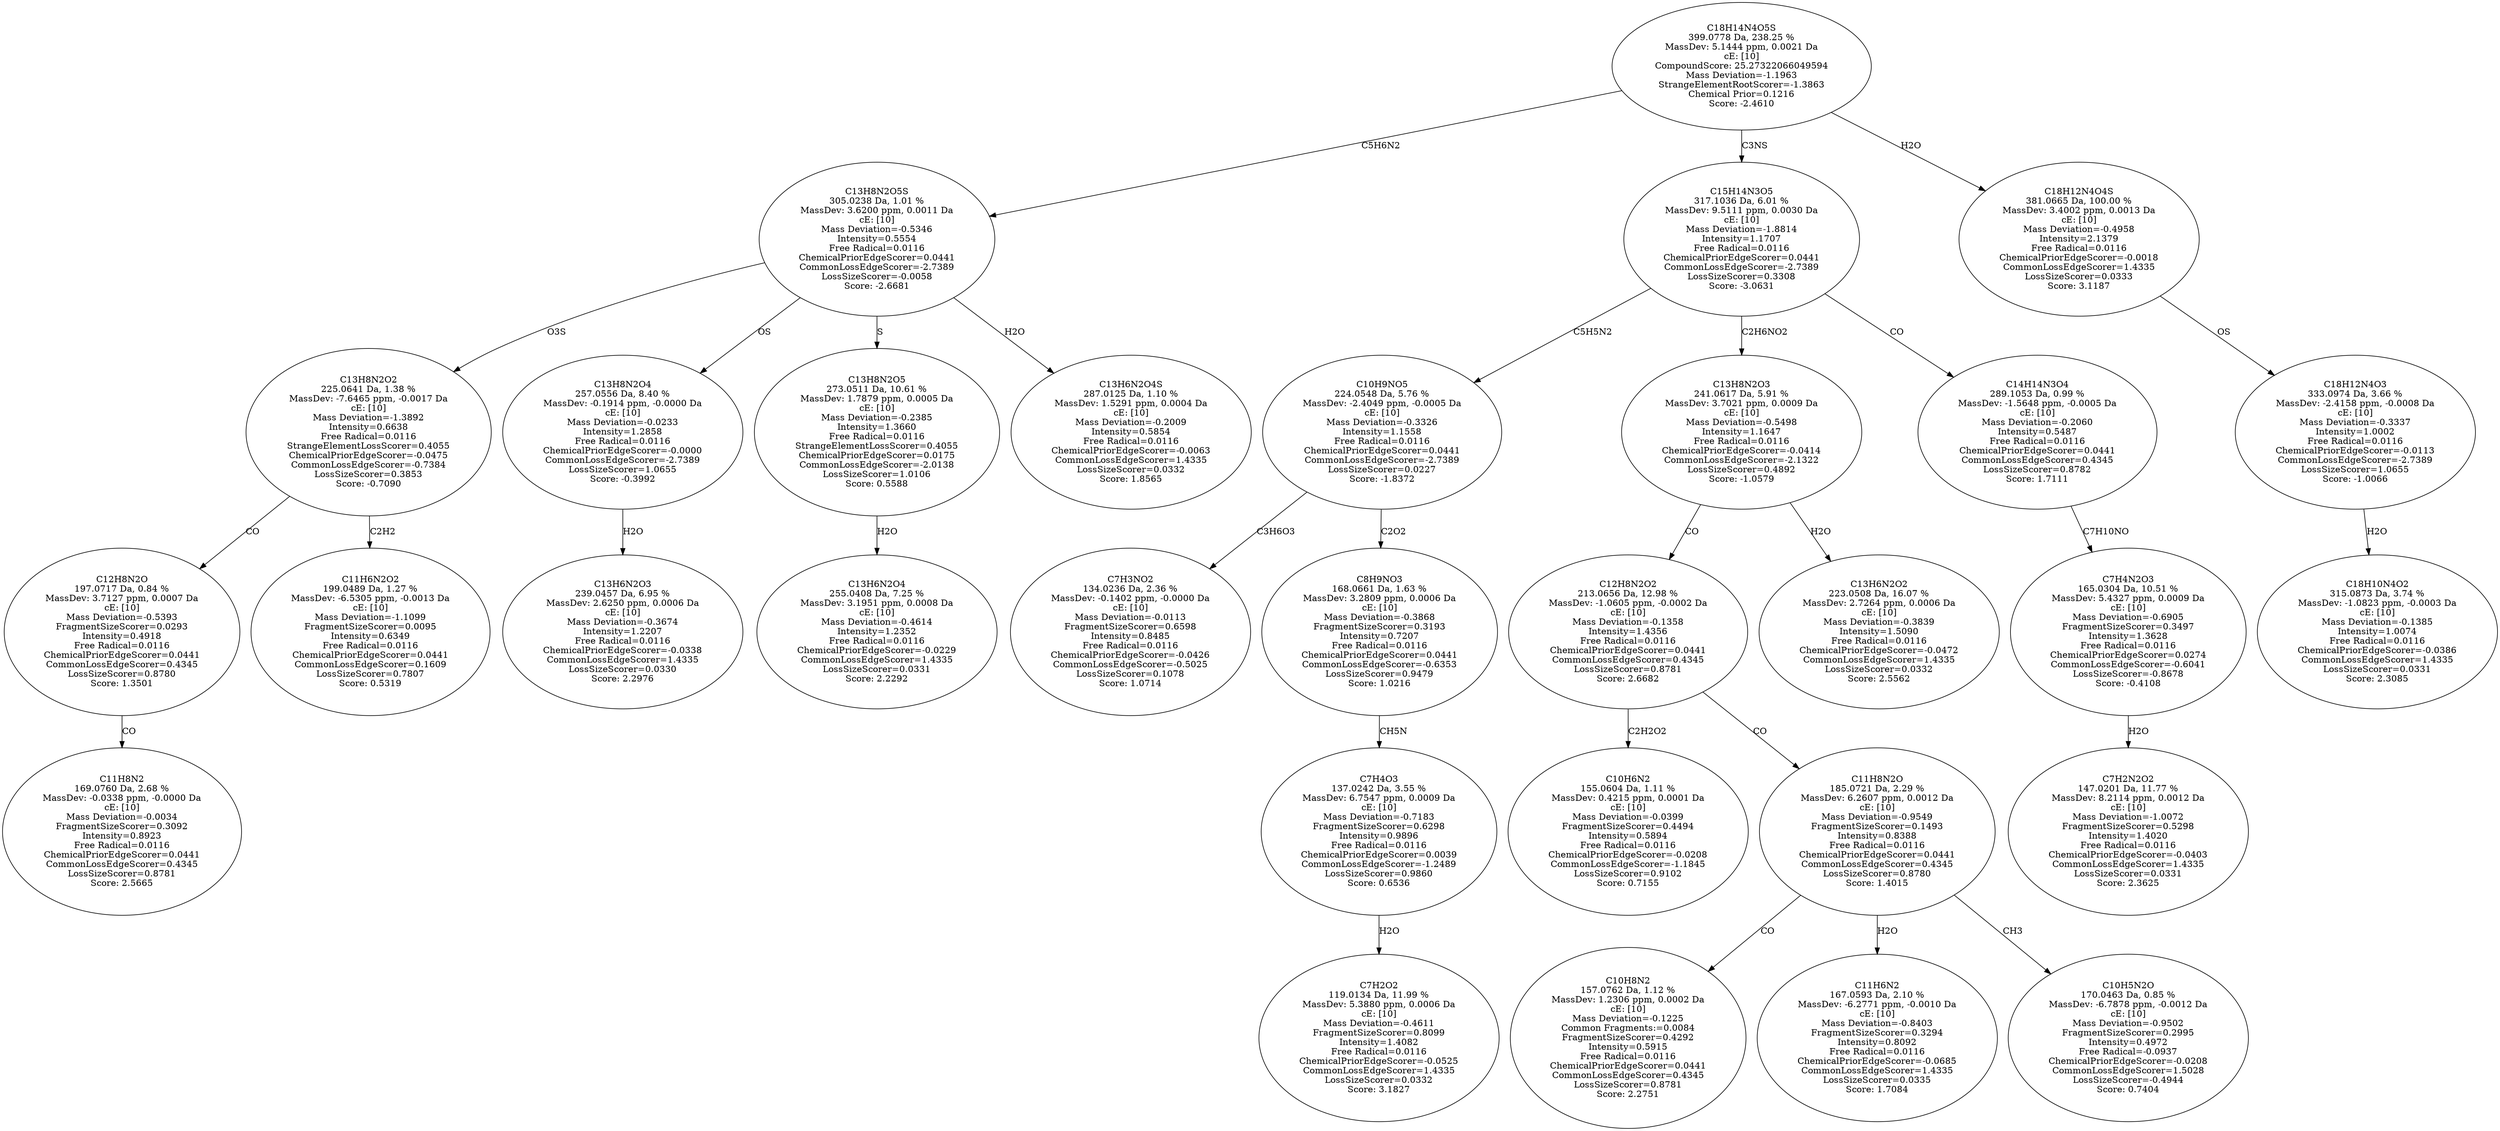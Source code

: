 strict digraph {
v1 [label="C11H8N2\n169.0760 Da, 2.68 %\nMassDev: -0.0338 ppm, -0.0000 Da\ncE: [10]\nMass Deviation=-0.0034\nFragmentSizeScorer=0.3092\nIntensity=0.8923\nFree Radical=0.0116\nChemicalPriorEdgeScorer=0.0441\nCommonLossEdgeScorer=0.4345\nLossSizeScorer=0.8781\nScore: 2.5665"];
v2 [label="C12H8N2O\n197.0717 Da, 0.84 %\nMassDev: 3.7127 ppm, 0.0007 Da\ncE: [10]\nMass Deviation=-0.5393\nFragmentSizeScorer=0.0293\nIntensity=0.4918\nFree Radical=0.0116\nChemicalPriorEdgeScorer=0.0441\nCommonLossEdgeScorer=0.4345\nLossSizeScorer=0.8780\nScore: 1.3501"];
v3 [label="C11H6N2O2\n199.0489 Da, 1.27 %\nMassDev: -6.5305 ppm, -0.0013 Da\ncE: [10]\nMass Deviation=-1.1099\nFragmentSizeScorer=0.0095\nIntensity=0.6349\nFree Radical=0.0116\nChemicalPriorEdgeScorer=0.0441\nCommonLossEdgeScorer=0.1609\nLossSizeScorer=0.7807\nScore: 0.5319"];
v4 [label="C13H8N2O2\n225.0641 Da, 1.38 %\nMassDev: -7.6465 ppm, -0.0017 Da\ncE: [10]\nMass Deviation=-1.3892\nIntensity=0.6638\nFree Radical=0.0116\nStrangeElementLossScorer=0.4055\nChemicalPriorEdgeScorer=-0.0475\nCommonLossEdgeScorer=-0.7384\nLossSizeScorer=0.3853\nScore: -0.7090"];
v5 [label="C13H6N2O3\n239.0457 Da, 6.95 %\nMassDev: 2.6250 ppm, 0.0006 Da\ncE: [10]\nMass Deviation=-0.3674\nIntensity=1.2207\nFree Radical=0.0116\nChemicalPriorEdgeScorer=-0.0338\nCommonLossEdgeScorer=1.4335\nLossSizeScorer=0.0330\nScore: 2.2976"];
v6 [label="C13H8N2O4\n257.0556 Da, 8.40 %\nMassDev: -0.1914 ppm, -0.0000 Da\ncE: [10]\nMass Deviation=-0.0233\nIntensity=1.2858\nFree Radical=0.0116\nChemicalPriorEdgeScorer=-0.0000\nCommonLossEdgeScorer=-2.7389\nLossSizeScorer=1.0655\nScore: -0.3992"];
v7 [label="C13H6N2O4\n255.0408 Da, 7.25 %\nMassDev: 3.1951 ppm, 0.0008 Da\ncE: [10]\nMass Deviation=-0.4614\nIntensity=1.2352\nFree Radical=0.0116\nChemicalPriorEdgeScorer=-0.0229\nCommonLossEdgeScorer=1.4335\nLossSizeScorer=0.0331\nScore: 2.2292"];
v8 [label="C13H8N2O5\n273.0511 Da, 10.61 %\nMassDev: 1.7879 ppm, 0.0005 Da\ncE: [10]\nMass Deviation=-0.2385\nIntensity=1.3660\nFree Radical=0.0116\nStrangeElementLossScorer=0.4055\nChemicalPriorEdgeScorer=0.0175\nCommonLossEdgeScorer=-2.0138\nLossSizeScorer=1.0106\nScore: 0.5588"];
v9 [label="C13H6N2O4S\n287.0125 Da, 1.10 %\nMassDev: 1.5291 ppm, 0.0004 Da\ncE: [10]\nMass Deviation=-0.2009\nIntensity=0.5854\nFree Radical=0.0116\nChemicalPriorEdgeScorer=-0.0063\nCommonLossEdgeScorer=1.4335\nLossSizeScorer=0.0332\nScore: 1.8565"];
v10 [label="C13H8N2O5S\n305.0238 Da, 1.01 %\nMassDev: 3.6200 ppm, 0.0011 Da\ncE: [10]\nMass Deviation=-0.5346\nIntensity=0.5554\nFree Radical=0.0116\nChemicalPriorEdgeScorer=0.0441\nCommonLossEdgeScorer=-2.7389\nLossSizeScorer=-0.0058\nScore: -2.6681"];
v11 [label="C7H3NO2\n134.0236 Da, 2.36 %\nMassDev: -0.1402 ppm, -0.0000 Da\ncE: [10]\nMass Deviation=-0.0113\nFragmentSizeScorer=0.6598\nIntensity=0.8485\nFree Radical=0.0116\nChemicalPriorEdgeScorer=-0.0426\nCommonLossEdgeScorer=-0.5025\nLossSizeScorer=0.1078\nScore: 1.0714"];
v12 [label="C7H2O2\n119.0134 Da, 11.99 %\nMassDev: 5.3880 ppm, 0.0006 Da\ncE: [10]\nMass Deviation=-0.4611\nFragmentSizeScorer=0.8099\nIntensity=1.4082\nFree Radical=0.0116\nChemicalPriorEdgeScorer=-0.0525\nCommonLossEdgeScorer=1.4335\nLossSizeScorer=0.0332\nScore: 3.1827"];
v13 [label="C7H4O3\n137.0242 Da, 3.55 %\nMassDev: 6.7547 ppm, 0.0009 Da\ncE: [10]\nMass Deviation=-0.7183\nFragmentSizeScorer=0.6298\nIntensity=0.9896\nFree Radical=0.0116\nChemicalPriorEdgeScorer=0.0039\nCommonLossEdgeScorer=-1.2489\nLossSizeScorer=0.9860\nScore: 0.6536"];
v14 [label="C8H9NO3\n168.0661 Da, 1.63 %\nMassDev: 3.2809 ppm, 0.0006 Da\ncE: [10]\nMass Deviation=-0.3868\nFragmentSizeScorer=0.3193\nIntensity=0.7207\nFree Radical=0.0116\nChemicalPriorEdgeScorer=0.0441\nCommonLossEdgeScorer=-0.6353\nLossSizeScorer=0.9479\nScore: 1.0216"];
v15 [label="C10H9NO5\n224.0548 Da, 5.76 %\nMassDev: -2.4049 ppm, -0.0005 Da\ncE: [10]\nMass Deviation=-0.3326\nIntensity=1.1558\nFree Radical=0.0116\nChemicalPriorEdgeScorer=0.0441\nCommonLossEdgeScorer=-2.7389\nLossSizeScorer=0.0227\nScore: -1.8372"];
v16 [label="C10H6N2\n155.0604 Da, 1.11 %\nMassDev: 0.4215 ppm, 0.0001 Da\ncE: [10]\nMass Deviation=-0.0399\nFragmentSizeScorer=0.4494\nIntensity=0.5894\nFree Radical=0.0116\nChemicalPriorEdgeScorer=-0.0208\nCommonLossEdgeScorer=-1.1845\nLossSizeScorer=0.9102\nScore: 0.7155"];
v17 [label="C10H8N2\n157.0762 Da, 1.12 %\nMassDev: 1.2306 ppm, 0.0002 Da\ncE: [10]\nMass Deviation=-0.1225\nCommon Fragments:=0.0084\nFragmentSizeScorer=0.4292\nIntensity=0.5915\nFree Radical=0.0116\nChemicalPriorEdgeScorer=0.0441\nCommonLossEdgeScorer=0.4345\nLossSizeScorer=0.8781\nScore: 2.2751"];
v18 [label="C11H6N2\n167.0593 Da, 2.10 %\nMassDev: -6.2771 ppm, -0.0010 Da\ncE: [10]\nMass Deviation=-0.8403\nFragmentSizeScorer=0.3294\nIntensity=0.8092\nFree Radical=0.0116\nChemicalPriorEdgeScorer=-0.0685\nCommonLossEdgeScorer=1.4335\nLossSizeScorer=0.0335\nScore: 1.7084"];
v19 [label="C10H5N2O\n170.0463 Da, 0.85 %\nMassDev: -6.7878 ppm, -0.0012 Da\ncE: [10]\nMass Deviation=-0.9502\nFragmentSizeScorer=0.2995\nIntensity=0.4972\nFree Radical=-0.0937\nChemicalPriorEdgeScorer=-0.0208\nCommonLossEdgeScorer=1.5028\nLossSizeScorer=-0.4944\nScore: 0.7404"];
v20 [label="C11H8N2O\n185.0721 Da, 2.29 %\nMassDev: 6.2607 ppm, 0.0012 Da\ncE: [10]\nMass Deviation=-0.9549\nFragmentSizeScorer=0.1493\nIntensity=0.8388\nFree Radical=0.0116\nChemicalPriorEdgeScorer=0.0441\nCommonLossEdgeScorer=0.4345\nLossSizeScorer=0.8780\nScore: 1.4015"];
v21 [label="C12H8N2O2\n213.0656 Da, 12.98 %\nMassDev: -1.0605 ppm, -0.0002 Da\ncE: [10]\nMass Deviation=-0.1358\nIntensity=1.4356\nFree Radical=0.0116\nChemicalPriorEdgeScorer=0.0441\nCommonLossEdgeScorer=0.4345\nLossSizeScorer=0.8781\nScore: 2.6682"];
v22 [label="C13H6N2O2\n223.0508 Da, 16.07 %\nMassDev: 2.7264 ppm, 0.0006 Da\ncE: [10]\nMass Deviation=-0.3839\nIntensity=1.5090\nFree Radical=0.0116\nChemicalPriorEdgeScorer=-0.0472\nCommonLossEdgeScorer=1.4335\nLossSizeScorer=0.0332\nScore: 2.5562"];
v23 [label="C13H8N2O3\n241.0617 Da, 5.91 %\nMassDev: 3.7021 ppm, 0.0009 Da\ncE: [10]\nMass Deviation=-0.5498\nIntensity=1.1647\nFree Radical=0.0116\nChemicalPriorEdgeScorer=-0.0414\nCommonLossEdgeScorer=-2.1322\nLossSizeScorer=0.4892\nScore: -1.0579"];
v24 [label="C7H2N2O2\n147.0201 Da, 11.77 %\nMassDev: 8.2114 ppm, 0.0012 Da\ncE: [10]\nMass Deviation=-1.0072\nFragmentSizeScorer=0.5298\nIntensity=1.4020\nFree Radical=0.0116\nChemicalPriorEdgeScorer=-0.0403\nCommonLossEdgeScorer=1.4335\nLossSizeScorer=0.0331\nScore: 2.3625"];
v25 [label="C7H4N2O3\n165.0304 Da, 10.51 %\nMassDev: 5.4327 ppm, 0.0009 Da\ncE: [10]\nMass Deviation=-0.6905\nFragmentSizeScorer=0.3497\nIntensity=1.3628\nFree Radical=0.0116\nChemicalPriorEdgeScorer=0.0274\nCommonLossEdgeScorer=-0.6041\nLossSizeScorer=-0.8678\nScore: -0.4108"];
v26 [label="C14H14N3O4\n289.1053 Da, 0.99 %\nMassDev: -1.5648 ppm, -0.0005 Da\ncE: [10]\nMass Deviation=-0.2060\nIntensity=0.5487\nFree Radical=0.0116\nChemicalPriorEdgeScorer=0.0441\nCommonLossEdgeScorer=0.4345\nLossSizeScorer=0.8782\nScore: 1.7111"];
v27 [label="C15H14N3O5\n317.1036 Da, 6.01 %\nMassDev: 9.5111 ppm, 0.0030 Da\ncE: [10]\nMass Deviation=-1.8814\nIntensity=1.1707\nFree Radical=0.0116\nChemicalPriorEdgeScorer=0.0441\nCommonLossEdgeScorer=-2.7389\nLossSizeScorer=0.3308\nScore: -3.0631"];
v28 [label="C18H10N4O2\n315.0873 Da, 3.74 %\nMassDev: -1.0823 ppm, -0.0003 Da\ncE: [10]\nMass Deviation=-0.1385\nIntensity=1.0074\nFree Radical=0.0116\nChemicalPriorEdgeScorer=-0.0386\nCommonLossEdgeScorer=1.4335\nLossSizeScorer=0.0331\nScore: 2.3085"];
v29 [label="C18H12N4O3\n333.0974 Da, 3.66 %\nMassDev: -2.4158 ppm, -0.0008 Da\ncE: [10]\nMass Deviation=-0.3337\nIntensity=1.0002\nFree Radical=0.0116\nChemicalPriorEdgeScorer=-0.0113\nCommonLossEdgeScorer=-2.7389\nLossSizeScorer=1.0655\nScore: -1.0066"];
v30 [label="C18H12N4O4S\n381.0665 Da, 100.00 %\nMassDev: 3.4002 ppm, 0.0013 Da\ncE: [10]\nMass Deviation=-0.4958\nIntensity=2.1379\nFree Radical=0.0116\nChemicalPriorEdgeScorer=-0.0018\nCommonLossEdgeScorer=1.4335\nLossSizeScorer=0.0333\nScore: 3.1187"];
v31 [label="C18H14N4O5S\n399.0778 Da, 238.25 %\nMassDev: 5.1444 ppm, 0.0021 Da\ncE: [10]\nCompoundScore: 25.27322066049594\nMass Deviation=-1.1963\nStrangeElementRootScorer=-1.3863\nChemical Prior=0.1216\nScore: -2.4610"];
v2 -> v1 [label="CO"];
v4 -> v2 [label="CO"];
v4 -> v3 [label="C2H2"];
v10 -> v4 [label="O3S"];
v6 -> v5 [label="H2O"];
v10 -> v6 [label="OS"];
v8 -> v7 [label="H2O"];
v10 -> v8 [label="S"];
v10 -> v9 [label="H2O"];
v31 -> v10 [label="C5H6N2"];
v15 -> v11 [label="C3H6O3"];
v13 -> v12 [label="H2O"];
v14 -> v13 [label="CH5N"];
v15 -> v14 [label="C2O2"];
v27 -> v15 [label="C5H5N2"];
v21 -> v16 [label="C2H2O2"];
v20 -> v17 [label="CO"];
v20 -> v18 [label="H2O"];
v20 -> v19 [label="CH3"];
v21 -> v20 [label="CO"];
v23 -> v21 [label="CO"];
v23 -> v22 [label="H2O"];
v27 -> v23 [label="C2H6NO2"];
v25 -> v24 [label="H2O"];
v26 -> v25 [label="C7H10NO"];
v27 -> v26 [label="CO"];
v31 -> v27 [label="C3NS"];
v29 -> v28 [label="H2O"];
v30 -> v29 [label="OS"];
v31 -> v30 [label="H2O"];
}